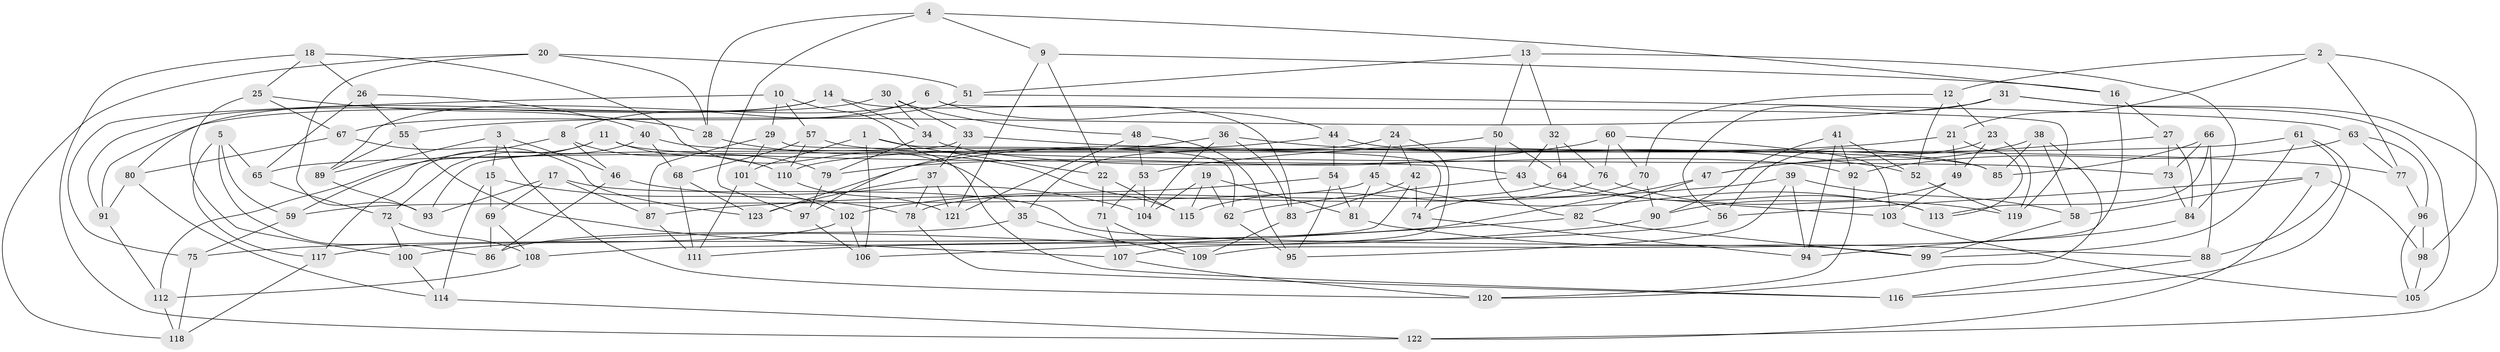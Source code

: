 // Generated by graph-tools (version 1.1) at 2025/38/03/09/25 02:38:19]
// undirected, 123 vertices, 246 edges
graph export_dot {
graph [start="1"]
  node [color=gray90,style=filled];
  1;
  2;
  3;
  4;
  5;
  6;
  7;
  8;
  9;
  10;
  11;
  12;
  13;
  14;
  15;
  16;
  17;
  18;
  19;
  20;
  21;
  22;
  23;
  24;
  25;
  26;
  27;
  28;
  29;
  30;
  31;
  32;
  33;
  34;
  35;
  36;
  37;
  38;
  39;
  40;
  41;
  42;
  43;
  44;
  45;
  46;
  47;
  48;
  49;
  50;
  51;
  52;
  53;
  54;
  55;
  56;
  57;
  58;
  59;
  60;
  61;
  62;
  63;
  64;
  65;
  66;
  67;
  68;
  69;
  70;
  71;
  72;
  73;
  74;
  75;
  76;
  77;
  78;
  79;
  80;
  81;
  82;
  83;
  84;
  85;
  86;
  87;
  88;
  89;
  90;
  91;
  92;
  93;
  94;
  95;
  96;
  97;
  98;
  99;
  100;
  101;
  102;
  103;
  104;
  105;
  106;
  107;
  108;
  109;
  110;
  111;
  112;
  113;
  114;
  115;
  116;
  117;
  118;
  119;
  120;
  121;
  122;
  123;
  1 -- 22;
  1 -- 101;
  1 -- 62;
  1 -- 106;
  2 -- 12;
  2 -- 98;
  2 -- 77;
  2 -- 21;
  3 -- 46;
  3 -- 15;
  3 -- 89;
  3 -- 120;
  4 -- 9;
  4 -- 97;
  4 -- 16;
  4 -- 28;
  5 -- 117;
  5 -- 86;
  5 -- 59;
  5 -- 65;
  6 -- 89;
  6 -- 119;
  6 -- 44;
  6 -- 8;
  7 -- 98;
  7 -- 58;
  7 -- 122;
  7 -- 56;
  8 -- 110;
  8 -- 46;
  8 -- 59;
  9 -- 121;
  9 -- 22;
  9 -- 16;
  10 -- 29;
  10 -- 116;
  10 -- 75;
  10 -- 57;
  11 -- 112;
  11 -- 117;
  11 -- 79;
  11 -- 43;
  12 -- 52;
  12 -- 23;
  12 -- 70;
  13 -- 32;
  13 -- 84;
  13 -- 50;
  13 -- 51;
  14 -- 91;
  14 -- 34;
  14 -- 83;
  14 -- 80;
  15 -- 78;
  15 -- 69;
  15 -- 114;
  16 -- 109;
  16 -- 27;
  17 -- 93;
  17 -- 87;
  17 -- 99;
  17 -- 69;
  18 -- 25;
  18 -- 26;
  18 -- 35;
  18 -- 122;
  19 -- 104;
  19 -- 62;
  19 -- 81;
  19 -- 115;
  20 -- 93;
  20 -- 118;
  20 -- 51;
  20 -- 28;
  21 -- 49;
  21 -- 53;
  21 -- 113;
  22 -- 71;
  22 -- 115;
  23 -- 119;
  23 -- 56;
  23 -- 49;
  24 -- 45;
  24 -- 35;
  24 -- 107;
  24 -- 42;
  25 -- 67;
  25 -- 100;
  25 -- 28;
  26 -- 55;
  26 -- 65;
  26 -- 40;
  27 -- 47;
  27 -- 84;
  27 -- 73;
  28 -- 115;
  29 -- 74;
  29 -- 101;
  29 -- 87;
  30 -- 48;
  30 -- 33;
  30 -- 91;
  30 -- 34;
  31 -- 55;
  31 -- 122;
  31 -- 56;
  31 -- 105;
  32 -- 64;
  32 -- 43;
  32 -- 76;
  33 -- 93;
  33 -- 77;
  33 -- 37;
  34 -- 92;
  34 -- 79;
  35 -- 109;
  35 -- 86;
  36 -- 52;
  36 -- 83;
  36 -- 97;
  36 -- 104;
  37 -- 123;
  37 -- 121;
  37 -- 78;
  38 -- 120;
  38 -- 58;
  38 -- 85;
  38 -- 47;
  39 -- 94;
  39 -- 87;
  39 -- 58;
  39 -- 95;
  40 -- 68;
  40 -- 85;
  40 -- 72;
  41 -- 92;
  41 -- 52;
  41 -- 90;
  41 -- 94;
  42 -- 108;
  42 -- 74;
  42 -- 83;
  43 -- 103;
  43 -- 62;
  44 -- 54;
  44 -- 110;
  44 -- 85;
  45 -- 113;
  45 -- 81;
  45 -- 59;
  46 -- 86;
  46 -- 104;
  47 -- 82;
  47 -- 75;
  48 -- 121;
  48 -- 53;
  48 -- 95;
  49 -- 103;
  49 -- 90;
  50 -- 64;
  50 -- 123;
  50 -- 82;
  51 -- 63;
  51 -- 67;
  52 -- 119;
  53 -- 71;
  53 -- 104;
  54 -- 102;
  54 -- 95;
  54 -- 81;
  55 -- 89;
  55 -- 107;
  56 -- 111;
  57 -- 68;
  57 -- 73;
  57 -- 110;
  58 -- 99;
  59 -- 75;
  60 -- 79;
  60 -- 76;
  60 -- 103;
  60 -- 70;
  61 -- 99;
  61 -- 88;
  61 -- 116;
  61 -- 65;
  62 -- 95;
  63 -- 92;
  63 -- 96;
  63 -- 77;
  64 -- 78;
  64 -- 113;
  65 -- 72;
  66 -- 113;
  66 -- 85;
  66 -- 88;
  66 -- 73;
  67 -- 80;
  67 -- 123;
  68 -- 123;
  68 -- 111;
  69 -- 86;
  69 -- 108;
  70 -- 74;
  70 -- 90;
  71 -- 107;
  71 -- 109;
  72 -- 108;
  72 -- 100;
  73 -- 84;
  74 -- 94;
  75 -- 118;
  76 -- 115;
  76 -- 119;
  77 -- 96;
  78 -- 116;
  79 -- 97;
  80 -- 114;
  80 -- 91;
  81 -- 88;
  82 -- 106;
  82 -- 99;
  83 -- 109;
  84 -- 94;
  87 -- 111;
  88 -- 116;
  89 -- 93;
  90 -- 100;
  91 -- 112;
  92 -- 120;
  96 -- 98;
  96 -- 105;
  97 -- 106;
  98 -- 105;
  100 -- 114;
  101 -- 102;
  101 -- 111;
  102 -- 117;
  102 -- 106;
  103 -- 105;
  107 -- 120;
  108 -- 112;
  110 -- 121;
  112 -- 118;
  114 -- 122;
  117 -- 118;
}
